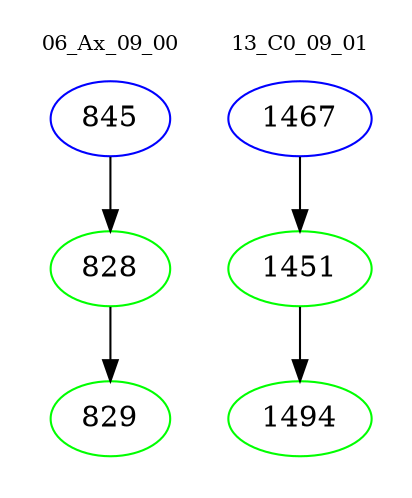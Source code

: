 digraph{
subgraph cluster_0 {
color = white
label = "06_Ax_09_00";
fontsize=10;
T0_845 [label="845", color="blue"]
T0_845 -> T0_828 [color="black"]
T0_828 [label="828", color="green"]
T0_828 -> T0_829 [color="black"]
T0_829 [label="829", color="green"]
}
subgraph cluster_1 {
color = white
label = "13_C0_09_01";
fontsize=10;
T1_1467 [label="1467", color="blue"]
T1_1467 -> T1_1451 [color="black"]
T1_1451 [label="1451", color="green"]
T1_1451 -> T1_1494 [color="black"]
T1_1494 [label="1494", color="green"]
}
}
